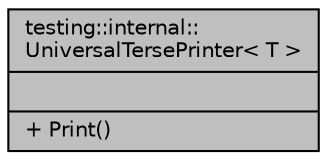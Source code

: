 digraph "testing::internal::UniversalTersePrinter&lt; T &gt;"
{
 // INTERACTIVE_SVG=YES
 // LATEX_PDF_SIZE
  edge [fontname="Helvetica",fontsize="10",labelfontname="Helvetica",labelfontsize="10"];
  node [fontname="Helvetica",fontsize="10",shape=record];
  Node1 [label="{testing::internal::\lUniversalTersePrinter\< T \>\n||+ Print()\l}",height=0.2,width=0.4,color="black", fillcolor="grey75", style="filled", fontcolor="black",tooltip=" "];
}
